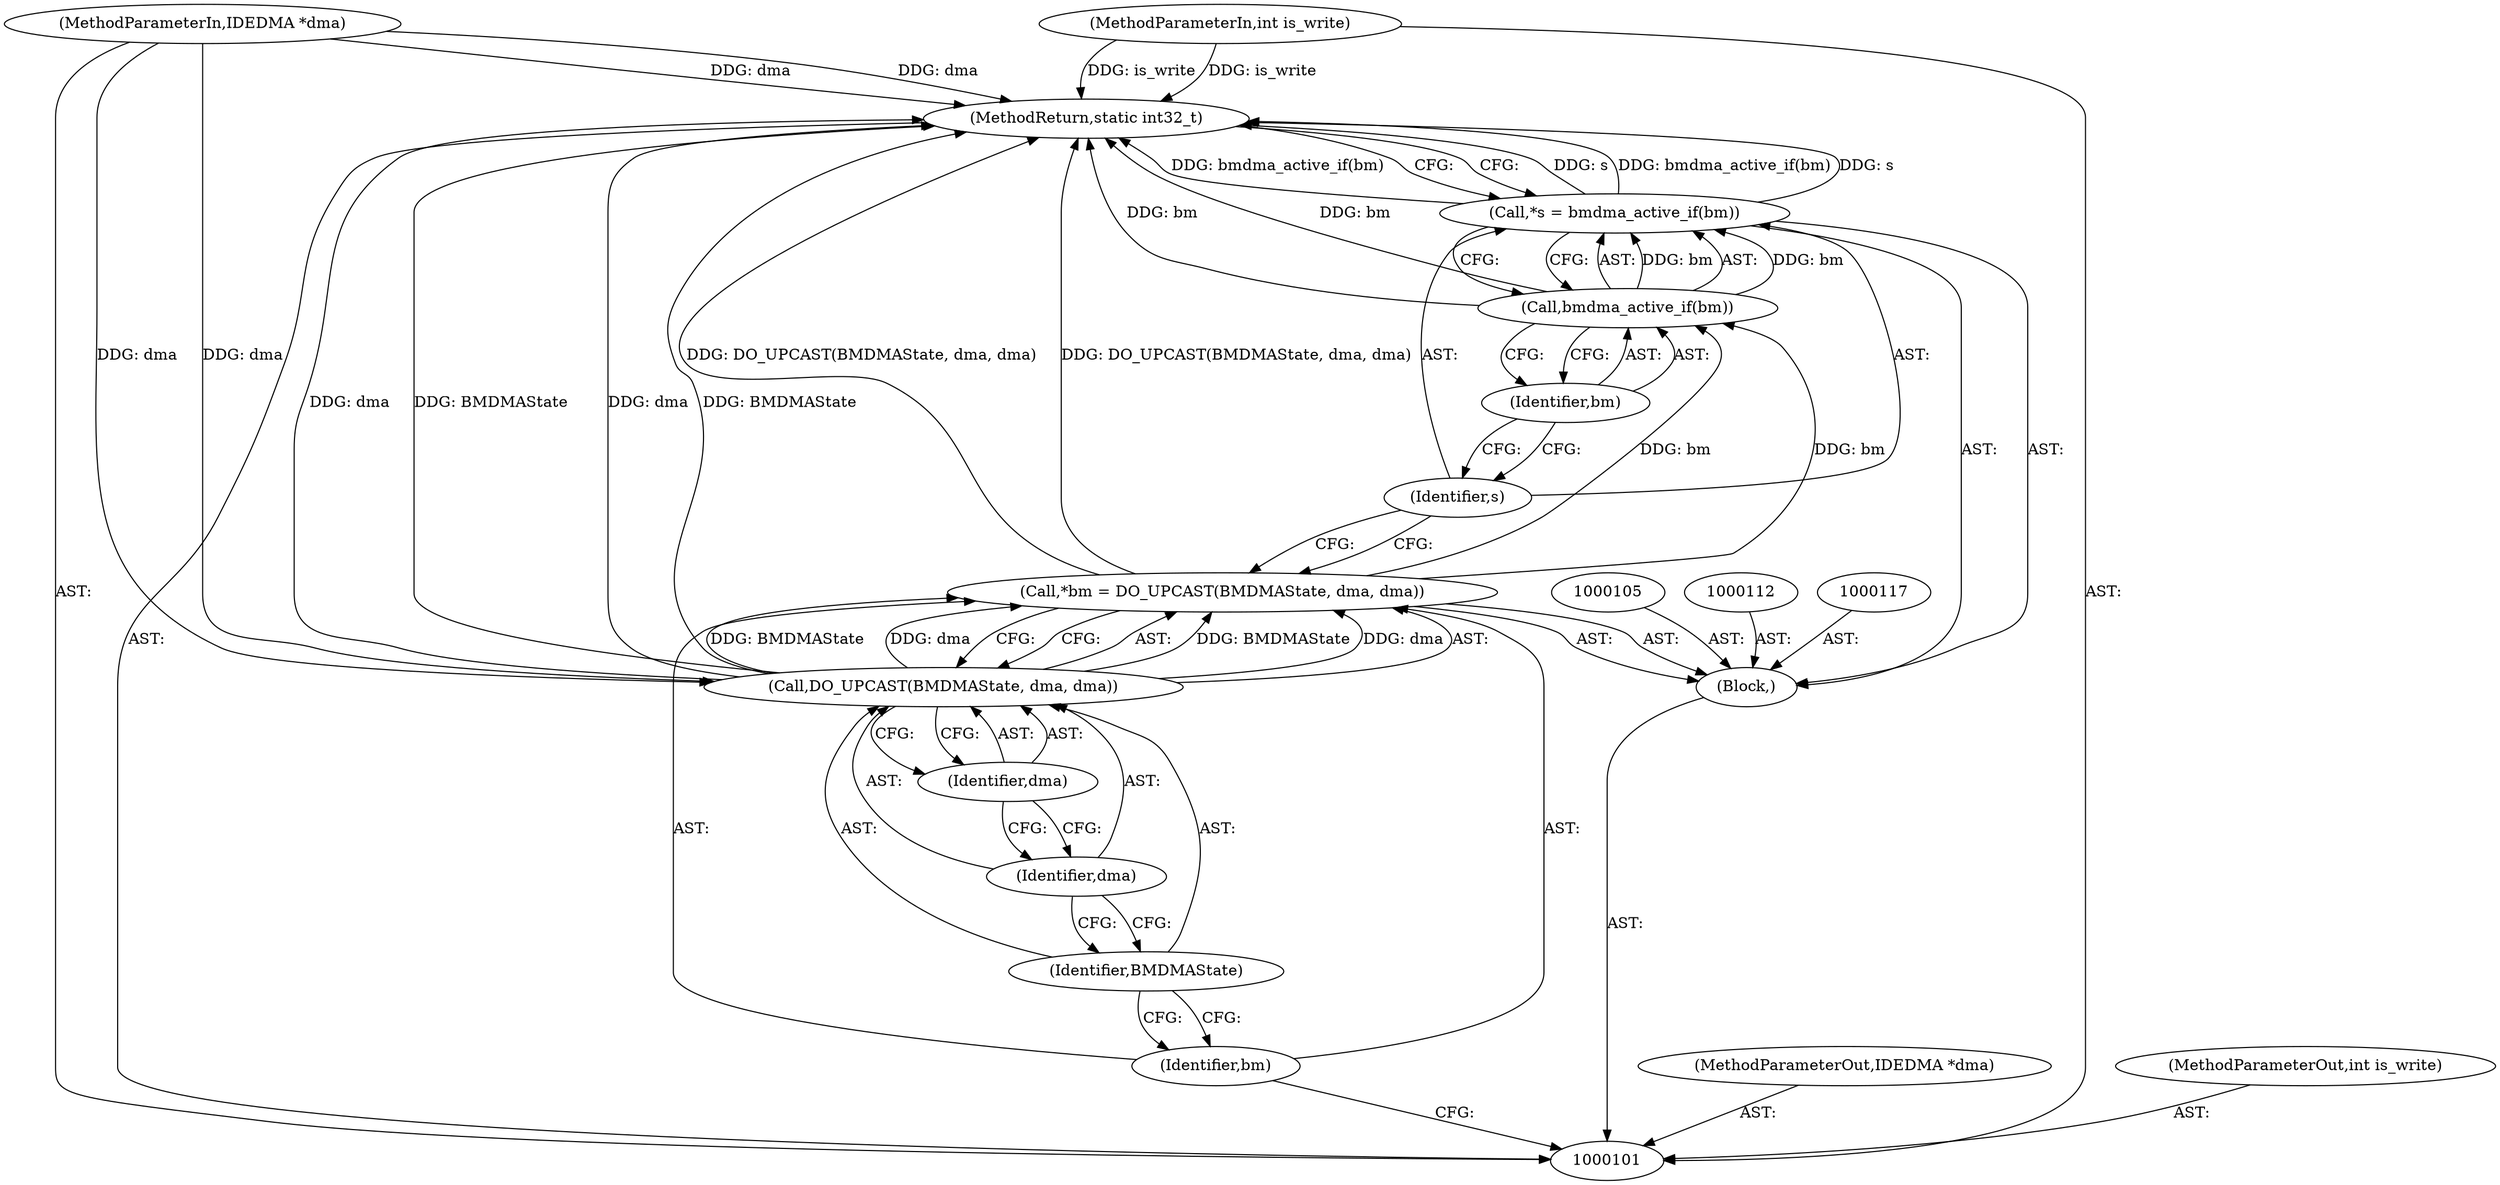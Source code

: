 digraph "0_qemu_3251bdcf1c67427d964517053c3d185b46e618e8_1" {
"1000118" [label="(MethodReturn,static int32_t)"];
"1000102" [label="(MethodParameterIn,IDEDMA *dma)"];
"1000143" [label="(MethodParameterOut,IDEDMA *dma)"];
"1000103" [label="(MethodParameterIn,int is_write)"];
"1000144" [label="(MethodParameterOut,int is_write)"];
"1000104" [label="(Block,)"];
"1000106" [label="(Call,*bm = DO_UPCAST(BMDMAState, dma, dma))"];
"1000107" [label="(Identifier,bm)"];
"1000108" [label="(Call,DO_UPCAST(BMDMAState, dma, dma))"];
"1000109" [label="(Identifier,BMDMAState)"];
"1000110" [label="(Identifier,dma)"];
"1000111" [label="(Identifier,dma)"];
"1000113" [label="(Call,*s = bmdma_active_if(bm))"];
"1000114" [label="(Identifier,s)"];
"1000115" [label="(Call,bmdma_active_if(bm))"];
"1000116" [label="(Identifier,bm)"];
"1000118" -> "1000101"  [label="AST: "];
"1000118" -> "1000113"  [label="CFG: "];
"1000106" -> "1000118"  [label="DDG: DO_UPCAST(BMDMAState, dma, dma)"];
"1000113" -> "1000118"  [label="DDG: s"];
"1000113" -> "1000118"  [label="DDG: bmdma_active_if(bm)"];
"1000103" -> "1000118"  [label="DDG: is_write"];
"1000102" -> "1000118"  [label="DDG: dma"];
"1000108" -> "1000118"  [label="DDG: dma"];
"1000108" -> "1000118"  [label="DDG: BMDMAState"];
"1000115" -> "1000118"  [label="DDG: bm"];
"1000102" -> "1000101"  [label="AST: "];
"1000102" -> "1000118"  [label="DDG: dma"];
"1000102" -> "1000108"  [label="DDG: dma"];
"1000143" -> "1000101"  [label="AST: "];
"1000103" -> "1000101"  [label="AST: "];
"1000103" -> "1000118"  [label="DDG: is_write"];
"1000144" -> "1000101"  [label="AST: "];
"1000104" -> "1000101"  [label="AST: "];
"1000105" -> "1000104"  [label="AST: "];
"1000106" -> "1000104"  [label="AST: "];
"1000112" -> "1000104"  [label="AST: "];
"1000113" -> "1000104"  [label="AST: "];
"1000117" -> "1000104"  [label="AST: "];
"1000106" -> "1000104"  [label="AST: "];
"1000106" -> "1000108"  [label="CFG: "];
"1000107" -> "1000106"  [label="AST: "];
"1000108" -> "1000106"  [label="AST: "];
"1000114" -> "1000106"  [label="CFG: "];
"1000106" -> "1000118"  [label="DDG: DO_UPCAST(BMDMAState, dma, dma)"];
"1000108" -> "1000106"  [label="DDG: BMDMAState"];
"1000108" -> "1000106"  [label="DDG: dma"];
"1000106" -> "1000115"  [label="DDG: bm"];
"1000107" -> "1000106"  [label="AST: "];
"1000107" -> "1000101"  [label="CFG: "];
"1000109" -> "1000107"  [label="CFG: "];
"1000108" -> "1000106"  [label="AST: "];
"1000108" -> "1000111"  [label="CFG: "];
"1000109" -> "1000108"  [label="AST: "];
"1000110" -> "1000108"  [label="AST: "];
"1000111" -> "1000108"  [label="AST: "];
"1000106" -> "1000108"  [label="CFG: "];
"1000108" -> "1000118"  [label="DDG: dma"];
"1000108" -> "1000118"  [label="DDG: BMDMAState"];
"1000108" -> "1000106"  [label="DDG: BMDMAState"];
"1000108" -> "1000106"  [label="DDG: dma"];
"1000102" -> "1000108"  [label="DDG: dma"];
"1000109" -> "1000108"  [label="AST: "];
"1000109" -> "1000107"  [label="CFG: "];
"1000110" -> "1000109"  [label="CFG: "];
"1000110" -> "1000108"  [label="AST: "];
"1000110" -> "1000109"  [label="CFG: "];
"1000111" -> "1000110"  [label="CFG: "];
"1000111" -> "1000108"  [label="AST: "];
"1000111" -> "1000110"  [label="CFG: "];
"1000108" -> "1000111"  [label="CFG: "];
"1000113" -> "1000104"  [label="AST: "];
"1000113" -> "1000115"  [label="CFG: "];
"1000114" -> "1000113"  [label="AST: "];
"1000115" -> "1000113"  [label="AST: "];
"1000118" -> "1000113"  [label="CFG: "];
"1000113" -> "1000118"  [label="DDG: s"];
"1000113" -> "1000118"  [label="DDG: bmdma_active_if(bm)"];
"1000115" -> "1000113"  [label="DDG: bm"];
"1000114" -> "1000113"  [label="AST: "];
"1000114" -> "1000106"  [label="CFG: "];
"1000116" -> "1000114"  [label="CFG: "];
"1000115" -> "1000113"  [label="AST: "];
"1000115" -> "1000116"  [label="CFG: "];
"1000116" -> "1000115"  [label="AST: "];
"1000113" -> "1000115"  [label="CFG: "];
"1000115" -> "1000118"  [label="DDG: bm"];
"1000115" -> "1000113"  [label="DDG: bm"];
"1000106" -> "1000115"  [label="DDG: bm"];
"1000116" -> "1000115"  [label="AST: "];
"1000116" -> "1000114"  [label="CFG: "];
"1000115" -> "1000116"  [label="CFG: "];
}
